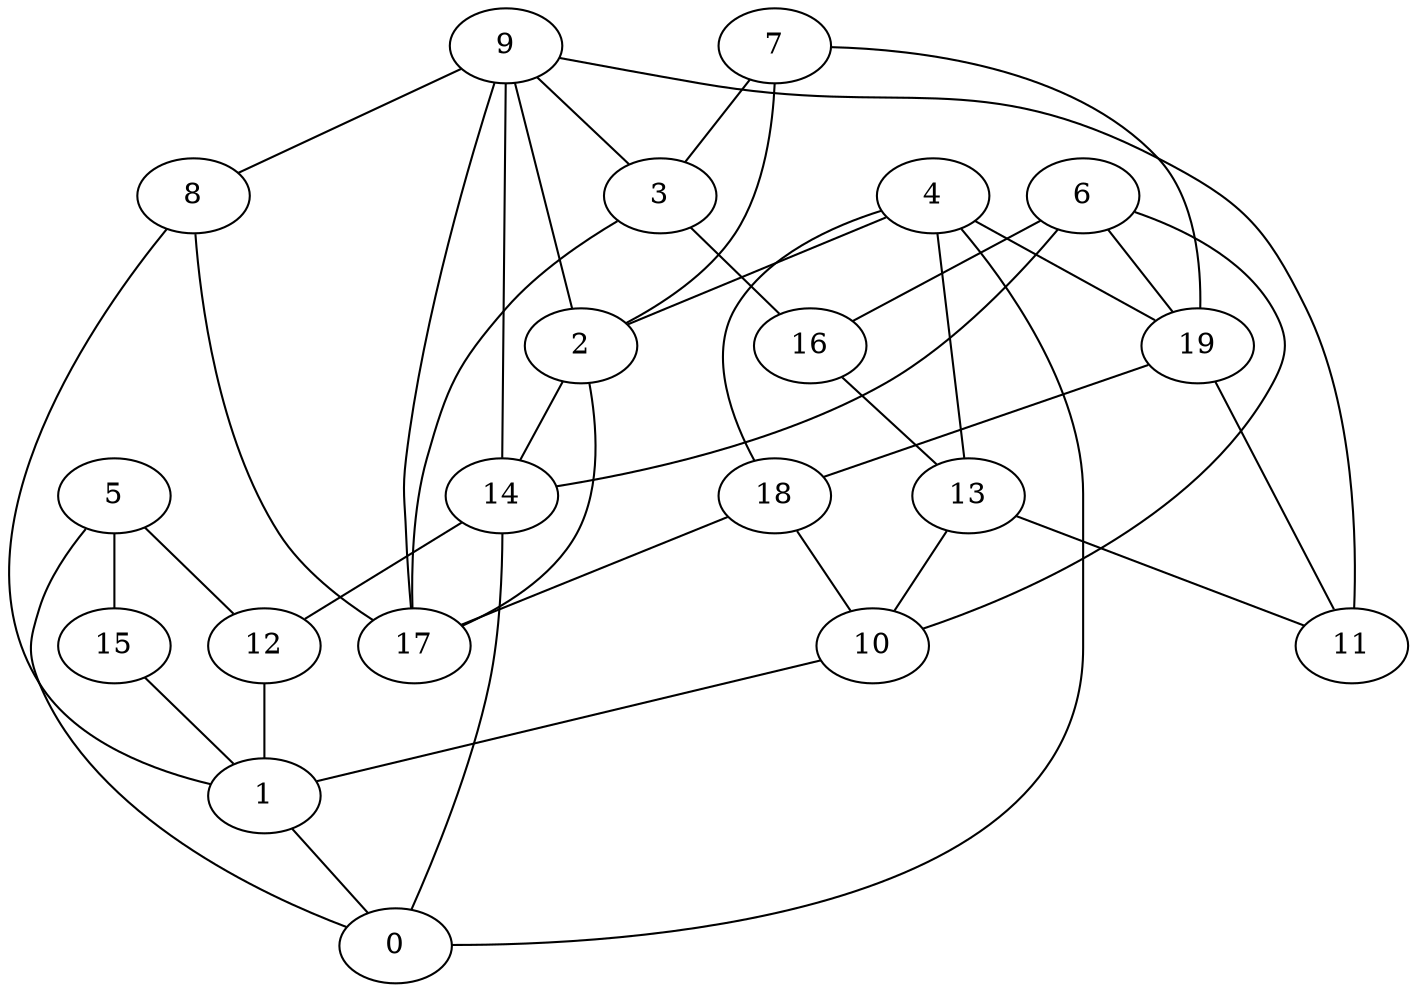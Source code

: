 digraph GG_graph {

subgraph G_graph {
edge [color = black]
"8" -> "17" [dir = none]
"5" -> "15" [dir = none]
"14" -> "12" [dir = none]
"15" -> "1" [dir = none]
"13" -> "10" [dir = none]
"13" -> "11" [dir = none]
"7" -> "3" [dir = none]
"4" -> "18" [dir = none]
"4" -> "0" [dir = none]
"4" -> "2" [dir = none]
"4" -> "13" [dir = none]
"2" -> "14" [dir = none]
"10" -> "1" [dir = none]
"16" -> "13" [dir = none]
"3" -> "16" [dir = none]
"9" -> "17" [dir = none]
"9" -> "2" [dir = none]
"6" -> "19" [dir = none]
"6" -> "16" [dir = none]
"9" -> "3" [dir = none]
"18" -> "17" [dir = none]
"9" -> "8" [dir = none]
"12" -> "1" [dir = none]
"5" -> "12" [dir = none]
"19" -> "11" [dir = none]
"7" -> "2" [dir = none]
"8" -> "1" [dir = none]
"19" -> "18" [dir = none]
"18" -> "10" [dir = none]
"9" -> "14" [dir = none]
"9" -> "11" [dir = none]
"2" -> "17" [dir = none]
"4" -> "19" [dir = none]
"1" -> "0" [dir = none]
"3" -> "17" [dir = none]
"7" -> "19" [dir = none]
"5" -> "0" [dir = none]
"6" -> "10" [dir = none]
"14" -> "0" [dir = none]
"6" -> "14" [dir = none]
}

}
